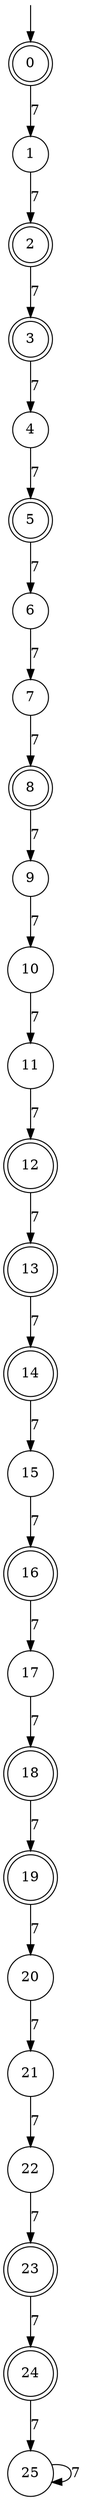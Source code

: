 digraph g {

	s0 [shape="doublecircle" label="0"];
	s1 [shape="circle" label="1"];
	s2 [shape="doublecircle" label="2"];
	s3 [shape="doublecircle" label="3"];
	s4 [shape="circle" label="4"];
	s5 [shape="doublecircle" label="5"];
	s6 [shape="circle" label="6"];
	s7 [shape="circle" label="7"];
	s8 [shape="doublecircle" label="8"];
	s9 [shape="circle" label="9"];
	s10 [shape="circle" label="10"];
	s11 [shape="circle" label="11"];
	s12 [shape="doublecircle" label="12"];
	s13 [shape="doublecircle" label="13"];
	s14 [shape="doublecircle" label="14"];
	s15 [shape="circle" label="15"];
	s16 [shape="doublecircle" label="16"];
	s17 [shape="circle" label="17"];
	s18 [shape="doublecircle" label="18"];
	s19 [shape="doublecircle" label="19"];
	s20 [shape="circle" label="20"];
	s21 [shape="circle" label="21"];
	s22 [shape="circle" label="22"];
	s23 [shape="doublecircle" label="23"];
	s24 [shape="doublecircle" label="24"];
	s25 [shape="circle" label="25"];
	s0 -> s1 [label="7"];
	s1 -> s2 [label="7"];
	s2 -> s3 [label="7"];
	s3 -> s4 [label="7"];
	s4 -> s5 [label="7"];
	s5 -> s6 [label="7"];
	s6 -> s7 [label="7"];
	s7 -> s8 [label="7"];
	s8 -> s9 [label="7"];
	s9 -> s10 [label="7"];
	s10 -> s11 [label="7"];
	s11 -> s12 [label="7"];
	s12 -> s13 [label="7"];
	s13 -> s14 [label="7"];
	s14 -> s15 [label="7"];
	s15 -> s16 [label="7"];
	s16 -> s17 [label="7"];
	s17 -> s18 [label="7"];
	s18 -> s19 [label="7"];
	s19 -> s20 [label="7"];
	s20 -> s21 [label="7"];
	s21 -> s22 [label="7"];
	s22 -> s23 [label="7"];
	s23 -> s24 [label="7"];
	s24 -> s25 [label="7"];
	s25 -> s25 [label="7"];

__start0 [label="" shape="none" width="0" height="0"];
__start0 -> s0;

}
